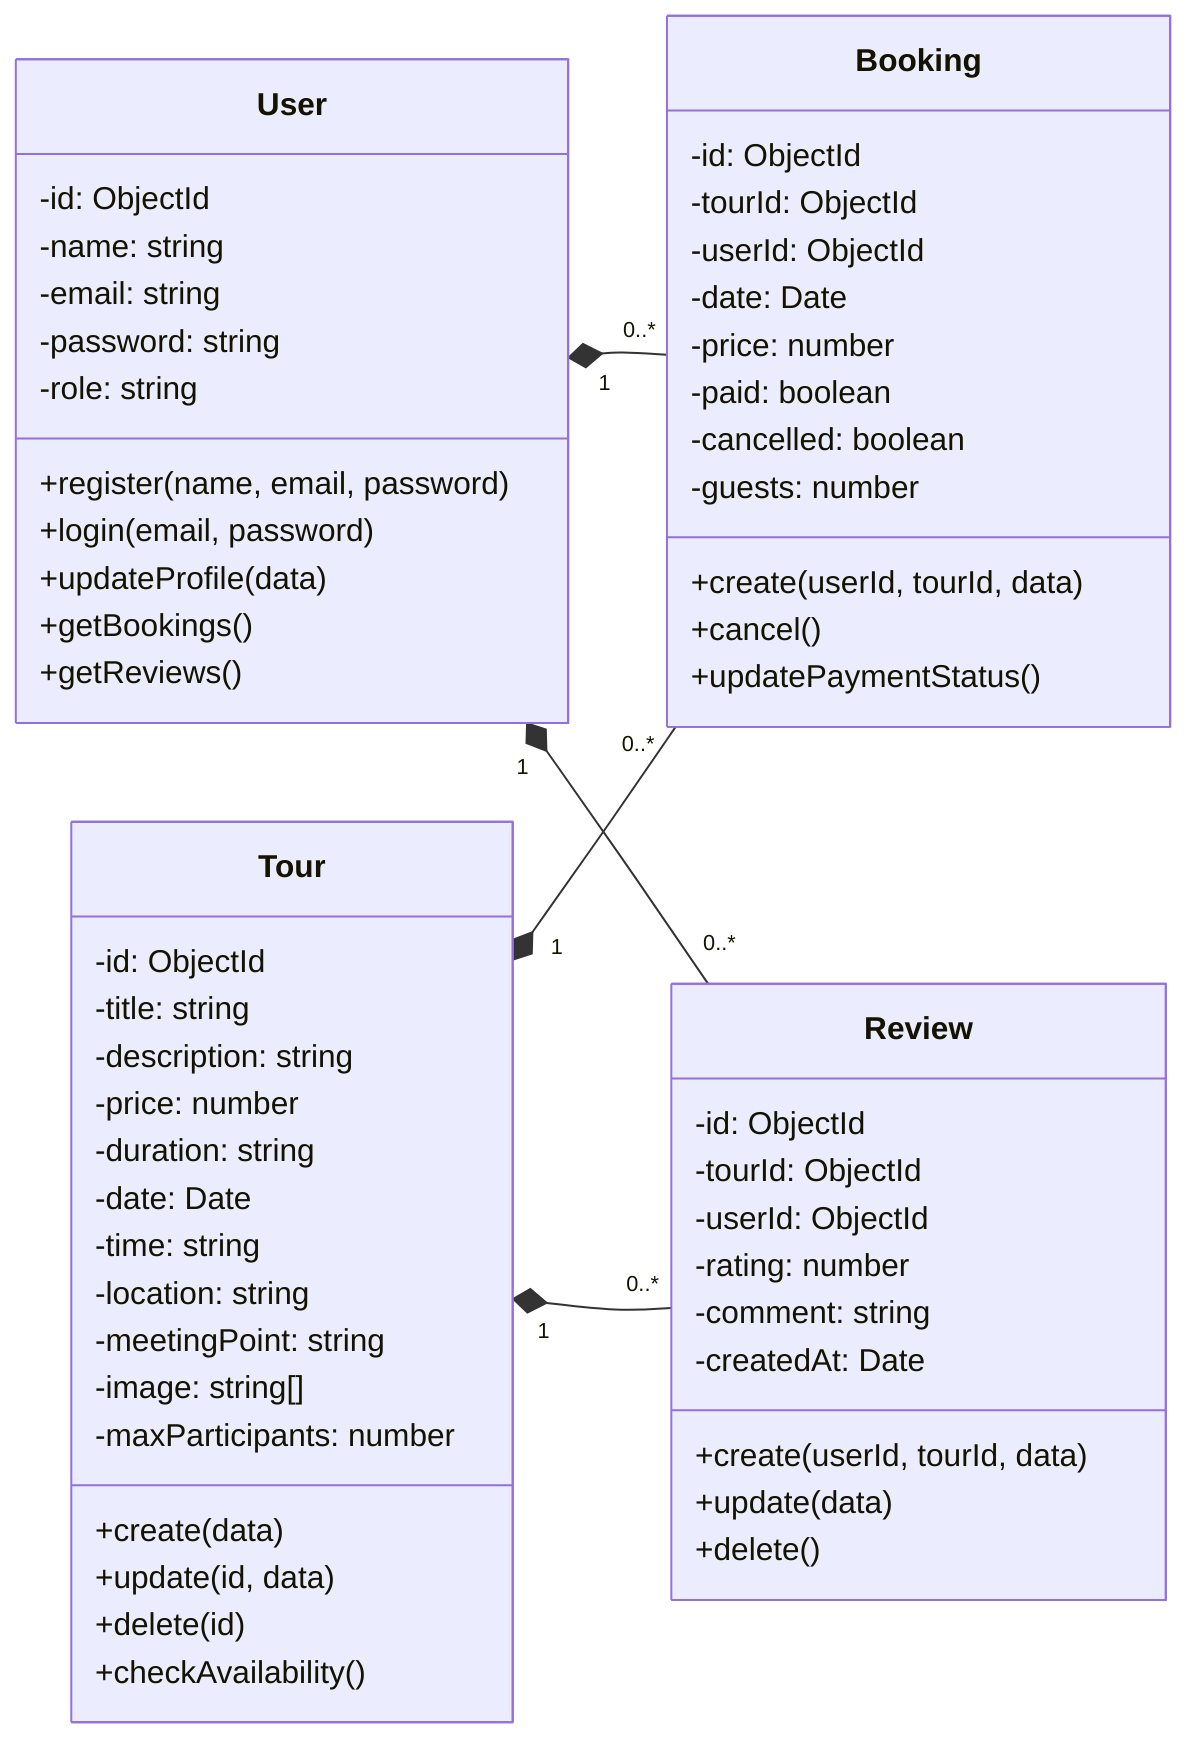 classDiagram
    direction LR
    
    class User {
        -id: ObjectId
        -name: string
        -email: string
        -password: string
        -role: string
        +register(name, email, password)
        +login(email, password)
        +updateProfile(data)
        +getBookings()
        +getReviews()
    }

    class Tour {
        -id: ObjectId
        -title: string
        -description: string
        -price: number
        -duration: string
        -date: Date
        -time: string
        -location: string
        -meetingPoint: string
        -image: string[]
        -maxParticipants: number
        +create(data)
        +update(id, data)
        +delete(id)
        +checkAvailability()
    }

    class Booking {
        -id: ObjectId
        -tourId: ObjectId
        -userId: ObjectId
        -date: Date
        -price: number
        -paid: boolean
        -cancelled: boolean
        -guests: number
        +create(userId, tourId, data)
        +cancel()
        +updatePaymentStatus()
    }

    class Review {
        -id: ObjectId
        -tourId: ObjectId
        -userId: ObjectId
        -rating: number
        -comment: string
        -createdAt: Date
        +create(userId, tourId, data)
        +update(data)
        +delete()
    }

    %% Relationships
    User "1" *-- "0..*" Booking
    User "1" *-- "0..*" Review
    Tour "1" *-- "0..*" Booking
    Tour "1" *-- "0..*" Review